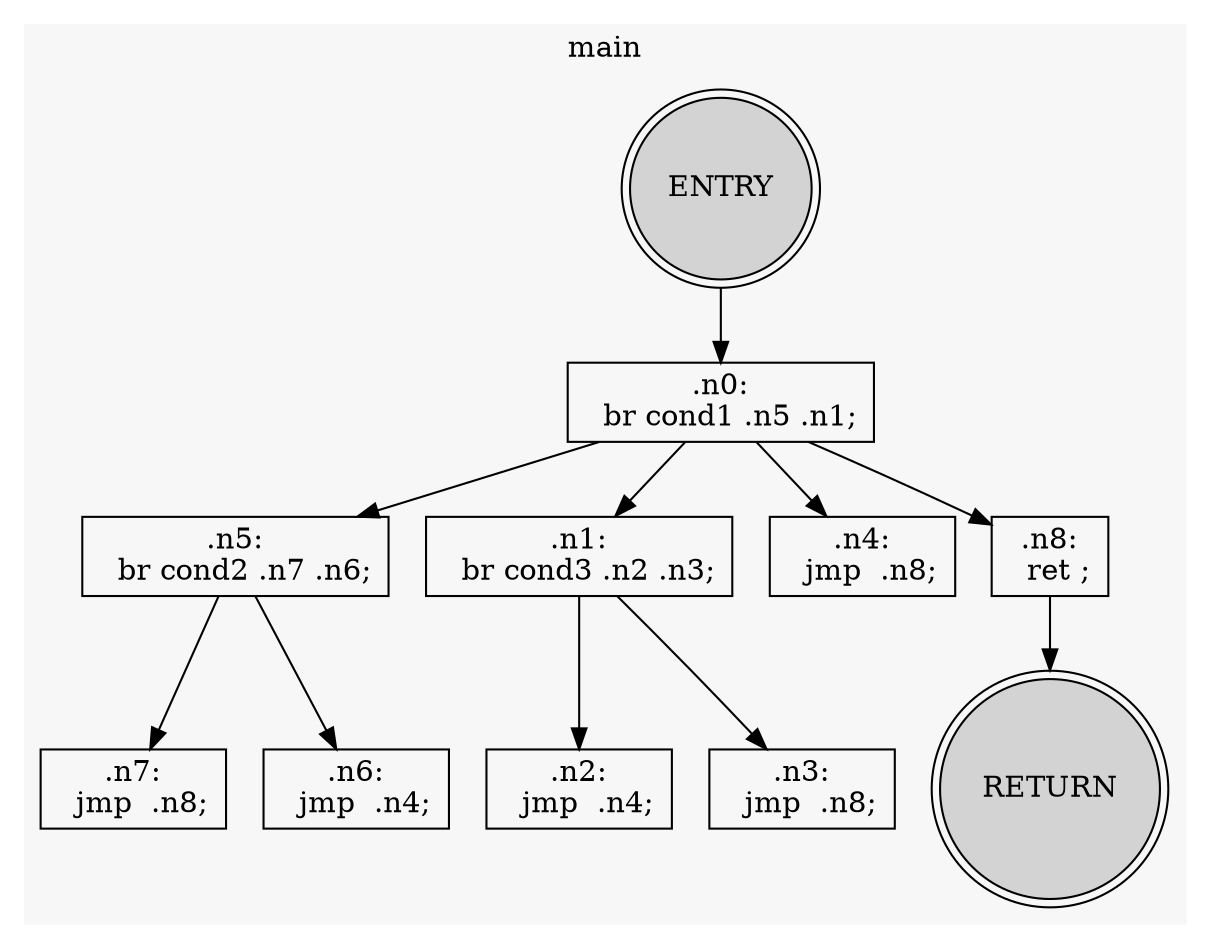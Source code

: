 // Dominator Tree
digraph DOMTREE {
	subgraph cluster_main {
		label=main
		color="#f7f7f7"
		style=filled
		rankdir=TB
		FUNC_main_NODE_ENTRY [label=ENTRY fillcolor=lightgray shape=doublecircle style=filled]
		FUNC_main_NODE_n0 [label=".n0:
  br cond1 .n5 .n1;" shape=box]
		FUNC_main_NODE_ENTRY -> FUNC_main_NODE_n0
		FUNC_main_NODE_n5 [label=".n5:
  br cond2 .n7 .n6;" shape=box]
		FUNC_main_NODE_n0 -> FUNC_main_NODE_n5
		FUNC_main_NODE_n1 [label=".n1:
  br cond3 .n2 .n3;" shape=box]
		FUNC_main_NODE_n0 -> FUNC_main_NODE_n1
		FUNC_main_NODE_n7 [label=".n7:
  jmp  .n8;" shape=box]
		FUNC_main_NODE_n5 -> FUNC_main_NODE_n7
		FUNC_main_NODE_n6 [label=".n6:
  jmp  .n4;" shape=box]
		FUNC_main_NODE_n5 -> FUNC_main_NODE_n6
		FUNC_main_NODE_n2 [label=".n2:
  jmp  .n4;" shape=box]
		FUNC_main_NODE_n1 -> FUNC_main_NODE_n2
		FUNC_main_NODE_n4 [label=".n4:
  jmp  .n8;" shape=box]
		FUNC_main_NODE_n0 -> FUNC_main_NODE_n4
		FUNC_main_NODE_n3 [label=".n3:
  jmp  .n8;" shape=box]
		FUNC_main_NODE_n1 -> FUNC_main_NODE_n3
		FUNC_main_NODE_n8 [label=".n8:
  ret ;" shape=box]
		FUNC_main_NODE_n0 -> FUNC_main_NODE_n8
		FUNC_main_NODE_RETURN [label=RETURN fillcolor=lightgray shape=doublecircle style=filled]
		FUNC_main_NODE_n8 -> FUNC_main_NODE_RETURN
	}
}
